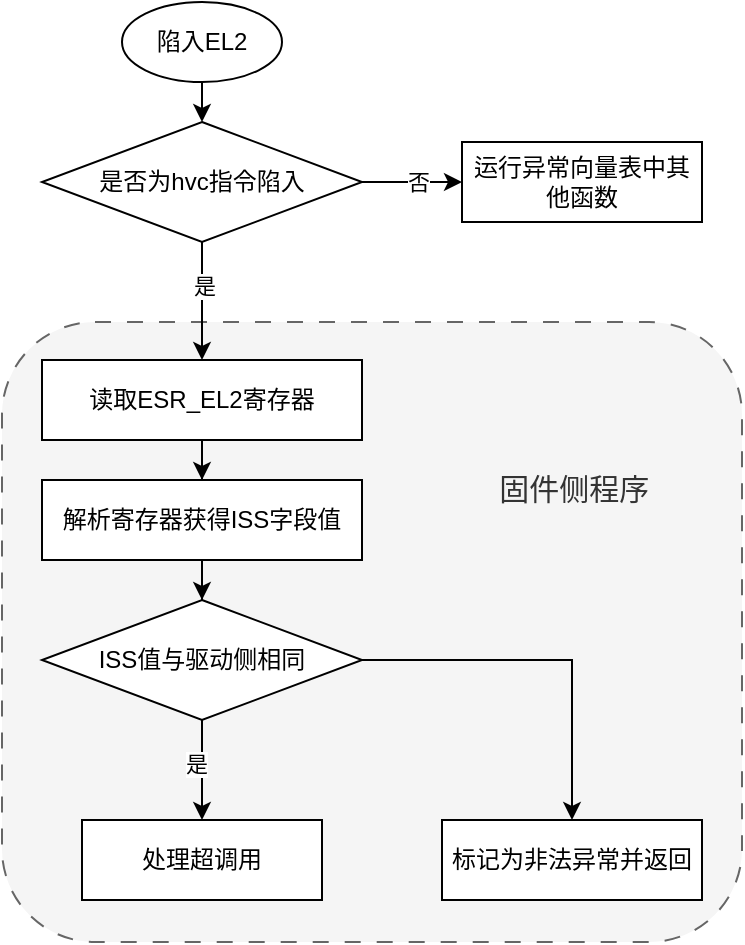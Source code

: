 <mxfile version="23.1.5" type="github">
  <diagram name="Page-1" id="UFbd4jp9Xy5DaHVATEkA">
    <mxGraphModel dx="989" dy="514" grid="1" gridSize="10" guides="0" tooltips="1" connect="1" arrows="1" fold="1" page="1" pageScale="1" pageWidth="850" pageHeight="1100" math="0" shadow="0">
      <root>
        <mxCell id="0" />
        <mxCell id="1" parent="0" />
        <mxCell id="9phPynLzDI40dk6Kf4UA-25" value="&lt;div style=&quot;font-size: 13px;&quot;&gt;&amp;nbsp;&amp;nbsp;&amp;nbsp;&amp;nbsp;&amp;nbsp;&amp;nbsp;&amp;nbsp;&amp;nbsp;&amp;nbsp;&amp;nbsp;&amp;nbsp;&amp;nbsp;&amp;nbsp;&amp;nbsp;&amp;nbsp;&amp;nbsp;&amp;nbsp;&amp;nbsp;&amp;nbsp;&amp;nbsp;&amp;nbsp;&amp;nbsp;&amp;nbsp;&amp;nbsp;&amp;nbsp;&amp;nbsp;&amp;nbsp;&amp;nbsp;&amp;nbsp;&amp;nbsp;&amp;nbsp;&amp;nbsp;&amp;nbsp;&amp;nbsp;&amp;nbsp;&amp;nbsp;&amp;nbsp;&amp;nbsp;&amp;nbsp;&amp;nbsp;&amp;nbsp;&amp;nbsp;&amp;nbsp;&amp;nbsp;&amp;nbsp;&amp;nbsp;&amp;nbsp;&amp;nbsp;&amp;nbsp;&amp;nbsp;&amp;nbsp;&amp;nbsp;&amp;nbsp;&amp;nbsp;&amp;nbsp; &lt;font style=&quot;font-size: 15px;&quot;&gt;固件侧程序&lt;/font&gt;&lt;/div&gt;&lt;div&gt;&lt;br&gt;&lt;/div&gt;&lt;div&gt;&lt;br&gt;&lt;/div&gt;&lt;div&gt;&lt;br&gt;&lt;/div&gt;&lt;div&gt;&lt;br&gt;&lt;/div&gt;&lt;div&gt;&lt;br&gt;&lt;/div&gt;&lt;div&gt;&lt;br&gt;&lt;/div&gt;&lt;div&gt;&lt;br&gt;&lt;/div&gt;&lt;div&gt;&lt;br&gt;&lt;/div&gt;&lt;div&gt;&lt;br&gt;&lt;/div&gt;&lt;div&gt;&lt;br&gt;&lt;/div&gt;" style="rounded=1;whiteSpace=wrap;html=1;fillColor=#f5f5f5;fontColor=#333333;strokeColor=#666666;dashed=1;strokeWidth=1;dashPattern=8 8;" vertex="1" parent="1">
          <mxGeometry x="300" y="170" width="370" height="310" as="geometry" />
        </mxCell>
        <mxCell id="9phPynLzDI40dk6Kf4UA-8" value="" style="edgeStyle=orthogonalEdgeStyle;rounded=0;orthogonalLoop=1;jettySize=auto;html=1;" edge="1" parent="1" source="9phPynLzDI40dk6Kf4UA-5" target="9phPynLzDI40dk6Kf4UA-7">
          <mxGeometry relative="1" as="geometry" />
        </mxCell>
        <mxCell id="9phPynLzDI40dk6Kf4UA-5" value="读取ESR_EL2寄存器" style="rounded=0;whiteSpace=wrap;html=1;" vertex="1" parent="1">
          <mxGeometry x="320" y="189" width="160" height="40" as="geometry" />
        </mxCell>
        <mxCell id="9phPynLzDI40dk6Kf4UA-10" value="" style="edgeStyle=orthogonalEdgeStyle;rounded=0;orthogonalLoop=1;jettySize=auto;html=1;" edge="1" parent="1" source="9phPynLzDI40dk6Kf4UA-7" target="9phPynLzDI40dk6Kf4UA-9">
          <mxGeometry relative="1" as="geometry" />
        </mxCell>
        <mxCell id="9phPynLzDI40dk6Kf4UA-7" value="解析寄存器获得ISS字段值" style="rounded=0;whiteSpace=wrap;html=1;" vertex="1" parent="1">
          <mxGeometry x="320" y="249" width="160" height="40" as="geometry" />
        </mxCell>
        <mxCell id="9phPynLzDI40dk6Kf4UA-12" value="" style="edgeStyle=orthogonalEdgeStyle;rounded=0;orthogonalLoop=1;jettySize=auto;html=1;" edge="1" parent="1" source="9phPynLzDI40dk6Kf4UA-9" target="9phPynLzDI40dk6Kf4UA-11">
          <mxGeometry relative="1" as="geometry" />
        </mxCell>
        <mxCell id="9phPynLzDI40dk6Kf4UA-13" value="是" style="edgeLabel;html=1;align=center;verticalAlign=middle;resizable=0;points=[];" vertex="1" connectable="0" parent="9phPynLzDI40dk6Kf4UA-12">
          <mxGeometry x="-0.114" y="-3" relative="1" as="geometry">
            <mxPoint as="offset" />
          </mxGeometry>
        </mxCell>
        <mxCell id="9phPynLzDI40dk6Kf4UA-22" style="edgeStyle=orthogonalEdgeStyle;rounded=0;orthogonalLoop=1;jettySize=auto;html=1;entryX=0.5;entryY=0;entryDx=0;entryDy=0;" edge="1" parent="1" source="9phPynLzDI40dk6Kf4UA-9" target="9phPynLzDI40dk6Kf4UA-14">
          <mxGeometry relative="1" as="geometry" />
        </mxCell>
        <mxCell id="9phPynLzDI40dk6Kf4UA-9" value="ISS值与驱动侧相同" style="rhombus;whiteSpace=wrap;html=1;" vertex="1" parent="1">
          <mxGeometry x="320" y="309" width="160" height="60" as="geometry" />
        </mxCell>
        <mxCell id="9phPynLzDI40dk6Kf4UA-11" value="处理超调用" style="whiteSpace=wrap;html=1;" vertex="1" parent="1">
          <mxGeometry x="340" y="419" width="120" height="40" as="geometry" />
        </mxCell>
        <mxCell id="9phPynLzDI40dk6Kf4UA-14" value="标记为非法异常并返回" style="rounded=0;whiteSpace=wrap;html=1;" vertex="1" parent="1">
          <mxGeometry x="520" y="419" width="130" height="40" as="geometry" />
        </mxCell>
        <mxCell id="9phPynLzDI40dk6Kf4UA-17" style="edgeStyle=orthogonalEdgeStyle;rounded=0;orthogonalLoop=1;jettySize=auto;html=1;exitX=0.5;exitY=1;exitDx=0;exitDy=0;entryX=0.5;entryY=0;entryDx=0;entryDy=0;" edge="1" parent="1" source="9phPynLzDI40dk6Kf4UA-15" target="9phPynLzDI40dk6Kf4UA-5">
          <mxGeometry relative="1" as="geometry" />
        </mxCell>
        <mxCell id="9phPynLzDI40dk6Kf4UA-18" value="是" style="edgeLabel;html=1;align=center;verticalAlign=middle;resizable=0;points=[];" vertex="1" connectable="0" parent="9phPynLzDI40dk6Kf4UA-17">
          <mxGeometry x="-0.257" y="1" relative="1" as="geometry">
            <mxPoint as="offset" />
          </mxGeometry>
        </mxCell>
        <mxCell id="9phPynLzDI40dk6Kf4UA-20" style="edgeStyle=orthogonalEdgeStyle;rounded=0;orthogonalLoop=1;jettySize=auto;html=1;exitX=1;exitY=0.5;exitDx=0;exitDy=0;entryX=0;entryY=0.5;entryDx=0;entryDy=0;" edge="1" parent="1" source="9phPynLzDI40dk6Kf4UA-15" target="9phPynLzDI40dk6Kf4UA-19">
          <mxGeometry relative="1" as="geometry" />
        </mxCell>
        <mxCell id="9phPynLzDI40dk6Kf4UA-21" value="否" style="edgeLabel;html=1;align=center;verticalAlign=middle;resizable=0;points=[];" vertex="1" connectable="0" parent="9phPynLzDI40dk6Kf4UA-20">
          <mxGeometry x="0.107" relative="1" as="geometry">
            <mxPoint as="offset" />
          </mxGeometry>
        </mxCell>
        <mxCell id="9phPynLzDI40dk6Kf4UA-15" value="是否为hvc指令陷入" style="rhombus;whiteSpace=wrap;html=1;" vertex="1" parent="1">
          <mxGeometry x="320" y="70" width="160" height="60" as="geometry" />
        </mxCell>
        <mxCell id="9phPynLzDI40dk6Kf4UA-19" value="运行异常向量表中其他函数" style="rounded=0;whiteSpace=wrap;html=1;" vertex="1" parent="1">
          <mxGeometry x="530" y="80" width="120" height="40" as="geometry" />
        </mxCell>
        <mxCell id="9phPynLzDI40dk6Kf4UA-23" value="" style="edgeStyle=orthogonalEdgeStyle;rounded=0;orthogonalLoop=1;jettySize=auto;html=1;" edge="1" parent="1" source="9phPynLzDI40dk6Kf4UA-24">
          <mxGeometry relative="1" as="geometry">
            <mxPoint x="400" y="70" as="targetPoint" />
          </mxGeometry>
        </mxCell>
        <mxCell id="9phPynLzDI40dk6Kf4UA-24" value="陷入EL2" style="ellipse;whiteSpace=wrap;html=1;" vertex="1" parent="1">
          <mxGeometry x="360" y="10" width="80" height="40" as="geometry" />
        </mxCell>
      </root>
    </mxGraphModel>
  </diagram>
</mxfile>

